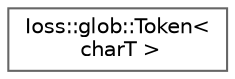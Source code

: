 digraph "Graphical Class Hierarchy"
{
 // INTERACTIVE_SVG=YES
 // LATEX_PDF_SIZE
  bgcolor="transparent";
  edge [fontname=Helvetica,fontsize=10,labelfontname=Helvetica,labelfontsize=10];
  node [fontname=Helvetica,fontsize=10,shape=box,height=0.2,width=0.4];
  rankdir="LR";
  Node0 [id="Node000000",label="Ioss::glob::Token\<\l charT \>",height=0.2,width=0.4,color="grey40", fillcolor="white", style="filled",URL="$classIoss_1_1glob_1_1Token.html",tooltip=" "];
}
